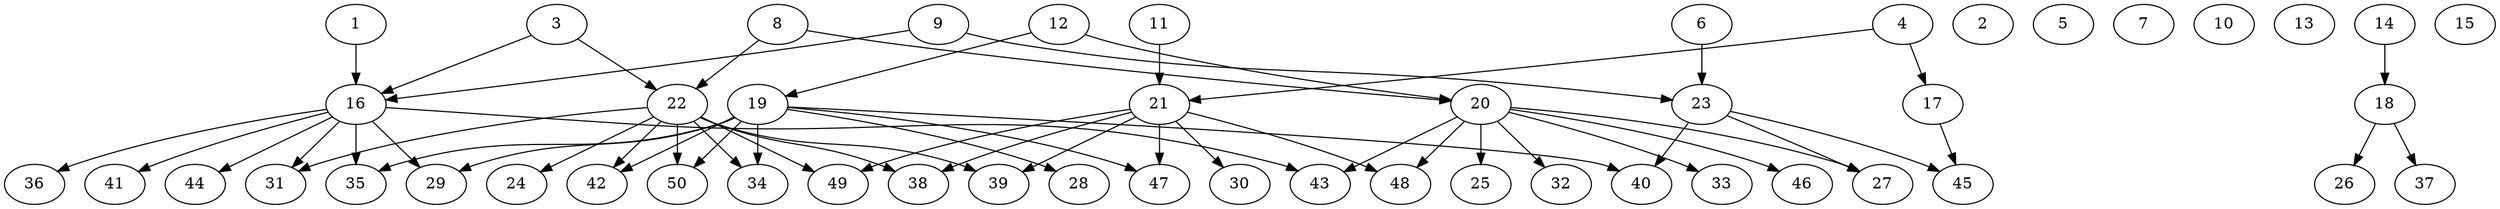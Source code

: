 // DAG automatically generated by daggen at Tue Jul 18 11:30:58 2017
// ./daggen --dot -n 50 --fat 0.8 --regular 0.2 --density 0.2 --jump 1 
digraph G {
  1 [size="426034928108", alpha="0.09"]
  1 -> 16 [size ="411041792"]
  2 [size="4881602300", alpha="0.03"]
  3 [size="2740203137", alpha="0.06"]
  3 -> 16 [size ="75497472"]
  3 -> 22 [size ="75497472"]
  4 [size="62643172778", alpha="0.13"]
  4 -> 17 [size ="301989888"]
  4 -> 21 [size ="301989888"]
  5 [size="33677278429", alpha="0.10"]
  6 [size="9404494549", alpha="0.01"]
  6 -> 23 [size ="209715200"]
  7 [size="29027531362", alpha="0.16"]
  8 [size="782757789696", alpha="0.08"]
  8 -> 20 [size ="679477248"]
  8 -> 22 [size ="679477248"]
  9 [size="69864624954", alpha="0.08"]
  9 -> 16 [size ="75497472"]
  9 -> 23 [size ="75497472"]
  10 [size="578761537", alpha="0.05"]
  11 [size="28908345470", alpha="0.04"]
  11 -> 21 [size ="536870912"]
  12 [size="39182805163", alpha="0.18"]
  12 -> 19 [size ="679477248"]
  12 -> 20 [size ="679477248"]
  13 [size="368293445632", alpha="0.20"]
  14 [size="134217728000", alpha="0.06"]
  14 -> 18 [size ="209715200"]
  15 [size="14546552635", alpha="0.09"]
  16 [size="8589934592", alpha="0.03"]
  16 -> 29 [size ="33554432"]
  16 -> 31 [size ="33554432"]
  16 -> 35 [size ="33554432"]
  16 -> 36 [size ="33554432"]
  16 -> 41 [size ="33554432"]
  16 -> 43 [size ="33554432"]
  16 -> 44 [size ="33554432"]
  17 [size="6444260558", alpha="0.07"]
  17 -> 45 [size ="134217728"]
  18 [size="8940748559", alpha="0.11"]
  18 -> 26 [size ="679477248"]
  18 -> 37 [size ="679477248"]
  19 [size="13381802947", alpha="0.15"]
  19 -> 28 [size ="838860800"]
  19 -> 29 [size ="838860800"]
  19 -> 34 [size ="838860800"]
  19 -> 35 [size ="838860800"]
  19 -> 40 [size ="838860800"]
  19 -> 42 [size ="838860800"]
  19 -> 47 [size ="838860800"]
  19 -> 50 [size ="838860800"]
  20 [size="1326708223", alpha="0.12"]
  20 -> 25 [size ="33554432"]
  20 -> 27 [size ="33554432"]
  20 -> 32 [size ="33554432"]
  20 -> 33 [size ="33554432"]
  20 -> 43 [size ="33554432"]
  20 -> 46 [size ="33554432"]
  20 -> 48 [size ="33554432"]
  21 [size="68719476736", alpha="0.12"]
  21 -> 30 [size ="134217728"]
  21 -> 38 [size ="134217728"]
  21 -> 39 [size ="134217728"]
  21 -> 47 [size ="134217728"]
  21 -> 48 [size ="134217728"]
  21 -> 49 [size ="134217728"]
  22 [size="3269859410", alpha="0.17"]
  22 -> 24 [size ="75497472"]
  22 -> 31 [size ="75497472"]
  22 -> 34 [size ="75497472"]
  22 -> 38 [size ="75497472"]
  22 -> 39 [size ="75497472"]
  22 -> 42 [size ="75497472"]
  22 -> 49 [size ="75497472"]
  22 -> 50 [size ="75497472"]
  23 [size="28991029248", alpha="0.03"]
  23 -> 27 [size ="75497472"]
  23 -> 40 [size ="75497472"]
  23 -> 45 [size ="75497472"]
  24 [size="243026675632", alpha="0.01"]
  25 [size="782757789696", alpha="0.15"]
  26 [size="7470205231", alpha="0.18"]
  27 [size="836579463", alpha="0.04"]
  28 [size="237575804199", alpha="0.17"]
  29 [size="90350173644", alpha="0.10"]
  30 [size="607835173819", alpha="0.02"]
  31 [size="9874469310", alpha="0.02"]
  32 [size="782757789696", alpha="0.15"]
  33 [size="231928233984", alpha="0.09"]
  34 [size="368293445632", alpha="0.15"]
  35 [size="41115822945", alpha="0.10"]
  36 [size="3571465709", alpha="0.10"]
  37 [size="39335110436", alpha="0.01"]
  38 [size="28991029248", alpha="0.10"]
  39 [size="8589934592", alpha="0.19"]
  40 [size="38433883994", alpha="0.10"]
  41 [size="108712319092", alpha="0.19"]
  42 [size="8589934592", alpha="0.19"]
  43 [size="3149252043", alpha="0.08"]
  44 [size="68719476736", alpha="0.07"]
  45 [size="23850164929", alpha="0.15"]
  46 [size="5349862012", alpha="0.08"]
  47 [size="1073741824000", alpha="0.00"]
  48 [size="7465878774", alpha="0.01"]
  49 [size="6362192661", alpha="0.08"]
  50 [size="18248938861", alpha="0.16"]
}

